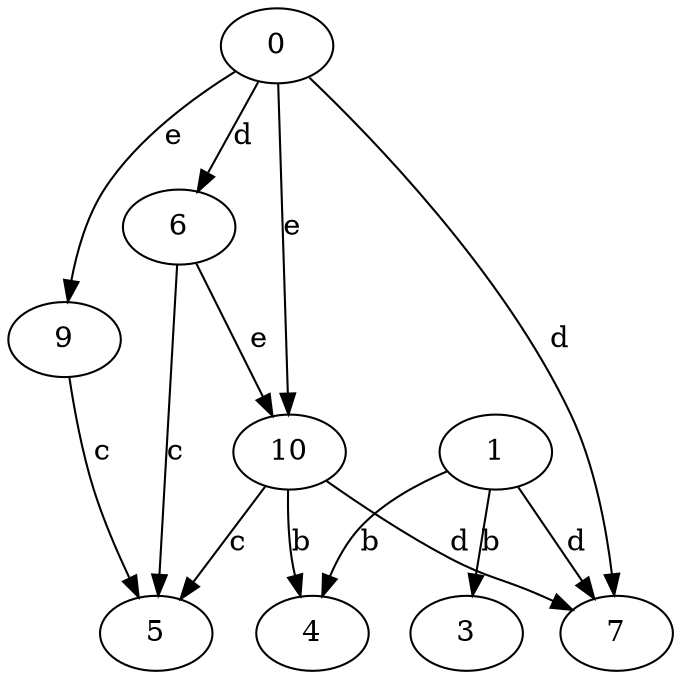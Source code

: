 strict digraph  {
0;
1;
3;
4;
5;
6;
7;
9;
10;
0 -> 6  [label=d];
0 -> 7  [label=d];
0 -> 9  [label=e];
0 -> 10  [label=e];
1 -> 3  [label=b];
1 -> 4  [label=b];
1 -> 7  [label=d];
6 -> 5  [label=c];
6 -> 10  [label=e];
9 -> 5  [label=c];
10 -> 4  [label=b];
10 -> 5  [label=c];
10 -> 7  [label=d];
}
